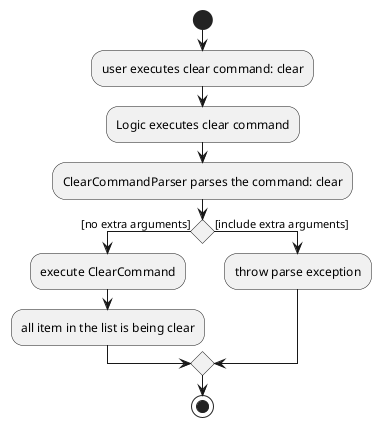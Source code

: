 @startuml
start
:user executes clear command: clear;
:Logic executes clear command;
:ClearCommandParser parses the command: clear;

if () then ([no extra arguments])
:execute ClearCommand;

:all item in the list is being clear;

else ([include extra arguments])
    :throw parse exception;

endif
stop

@enduml
